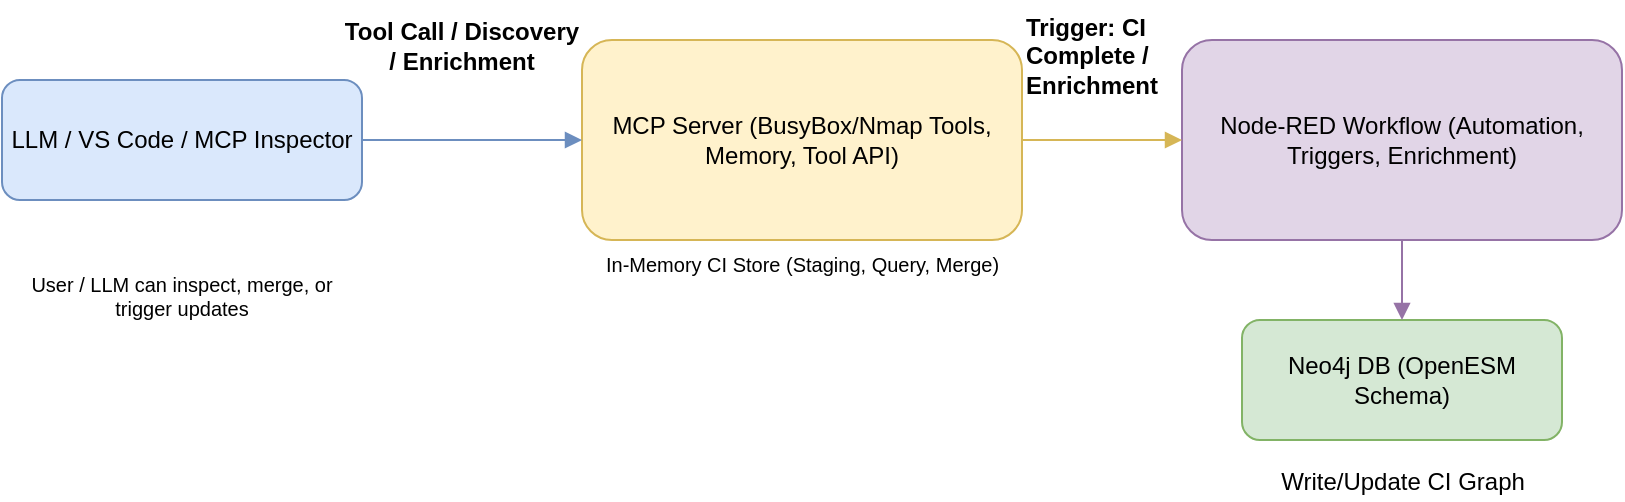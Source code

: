 <mxfile>
    <diagram id="MCP-Open-Discovery-Arch" name="MCP Open Discovery Architecture">
        <mxGraphModel dx="472" dy="351" grid="1" gridSize="10" guides="1" tooltips="1" connect="1" arrows="1" fold="1" page="1" pageScale="1" pageWidth="850" pageHeight="1100" math="0" shadow="0">
            <root>
                <mxCell id="0"/>
                <mxCell id="1" parent="0"/>
                <mxCell id="2" value="LLM / VS Code / MCP Inspector" style="rounded=1;whiteSpace=wrap;html=1;fillColor=#dae8fc;strokeColor=#6c8ebf;" parent="1" vertex="1">
                    <mxGeometry x="10" y="60" width="180" height="60" as="geometry"/>
                </mxCell>
                <mxCell id="3" value="MCP Server (BusyBox/Nmap Tools, Memory, Tool API)" style="rounded=1;whiteSpace=wrap;html=1;fillColor=#fff2cc;strokeColor=#d6b656;" parent="1" vertex="1">
                    <mxGeometry x="300" y="40" width="220" height="100" as="geometry"/>
                </mxCell>
                <mxCell id="4" value="Node-RED Workflow (Automation, Triggers, Enrichment)" style="rounded=1;whiteSpace=wrap;html=1;fillColor=#e1d5e7;strokeColor=#9673a6;" parent="1" vertex="1">
                    <mxGeometry x="600" y="40" width="220" height="100" as="geometry"/>
                </mxCell>
                <mxCell id="5" value="Neo4j DB (OpenESM Schema)" style="rounded=1;whiteSpace=wrap;html=1;fillColor=#d5e8d4;strokeColor=#82b366;" parent="1" vertex="1">
                    <mxGeometry x="630" y="180" width="160" height="60" as="geometry"/>
                </mxCell>
                <mxCell id="6" style="edgeStyle=orthogonalEdgeStyle;rounded=0;orthogonalLoop=1;jettySize=auto;html=1;endArrow=block;endFill=1;strokeColor=#6c8ebf;" parent="1" source="2" target="3" edge="1">
                    <mxGeometry relative="1" as="geometry"/>
                </mxCell>
                <mxCell id="7" value="Tool Call / Discovery / Enrichment" style="text;html=1;strokeColor=none;fillColor=none;align=center;verticalAlign=bottom;fontStyle=1;whiteSpace=wrap;" parent="1" vertex="1">
                    <mxGeometry x="180" y="20" width="120" height="40" as="geometry"/>
                </mxCell>
                <mxCell id="8" style="edgeStyle=orthogonalEdgeStyle;rounded=0;orthogonalLoop=1;jettySize=auto;html=1;endArrow=block;endFill=1;strokeColor=#d6b656;" parent="1" source="3" target="4" edge="1">
                    <mxGeometry relative="1" as="geometry"/>
                </mxCell>
                <mxCell id="9" value="Trigger: CI Complete / Enrichment" style="text;html=1;strokeColor=none;fillColor=none;align=left;verticalAlign=top;whiteSpace=wrap;fontStyle=1" parent="1" vertex="1">
                    <mxGeometry x="520" y="20" width="80" height="50" as="geometry"/>
                </mxCell>
                <mxCell id="10" style="edgeStyle=orthogonalEdgeStyle;rounded=0;orthogonalLoop=1;jettySize=auto;html=1;endArrow=block;endFill=1;strokeColor=#9673a6;" parent="1" source="4" target="5" edge="1">
                    <mxGeometry relative="1" as="geometry"/>
                </mxCell>
                <mxCell id="11" value="Write/Update CI Graph" style="text;html=1;strokeColor=none;fillColor=none;align=center;verticalAlign=bottom;" parent="1" vertex="1">
                    <mxGeometry x="650" y="250" width="120" height="20" as="geometry"/>
                </mxCell>
                <mxCell id="12" value="In-Memory CI Store (Staging, Query, Merge)" style="text;html=1;strokeColor=none;fillColor=none;align=left;verticalAlign=top;fontSize=10;fontColor=default;whiteSpace=wrap;" parent="1" vertex="1">
                    <mxGeometry x="310" y="140" width="200" height="25" as="geometry"/>
                </mxCell>
                <mxCell id="13" value="&lt;p&gt;&lt;font style=&quot;line-height: 100%;&quot;&gt;User / LLM can inspect, merge, or&lt;br&gt;&lt;/font&gt;&lt;span style=&quot;background-color: transparent;&quot;&gt;trigger updates&lt;/span&gt;&lt;/p&gt;" style="text;html=1;align=center;verticalAlign=top;fontStyle=0;fontSize=10;labelPosition=center;verticalLabelPosition=middle;fontColor=default;whiteSpace=wrap;" parent="1" vertex="1">
                    <mxGeometry x="20" y="140" width="160" height="50" as="geometry"/>
                </mxCell>
            </root>
        </mxGraphModel>
    </diagram>
</mxfile>